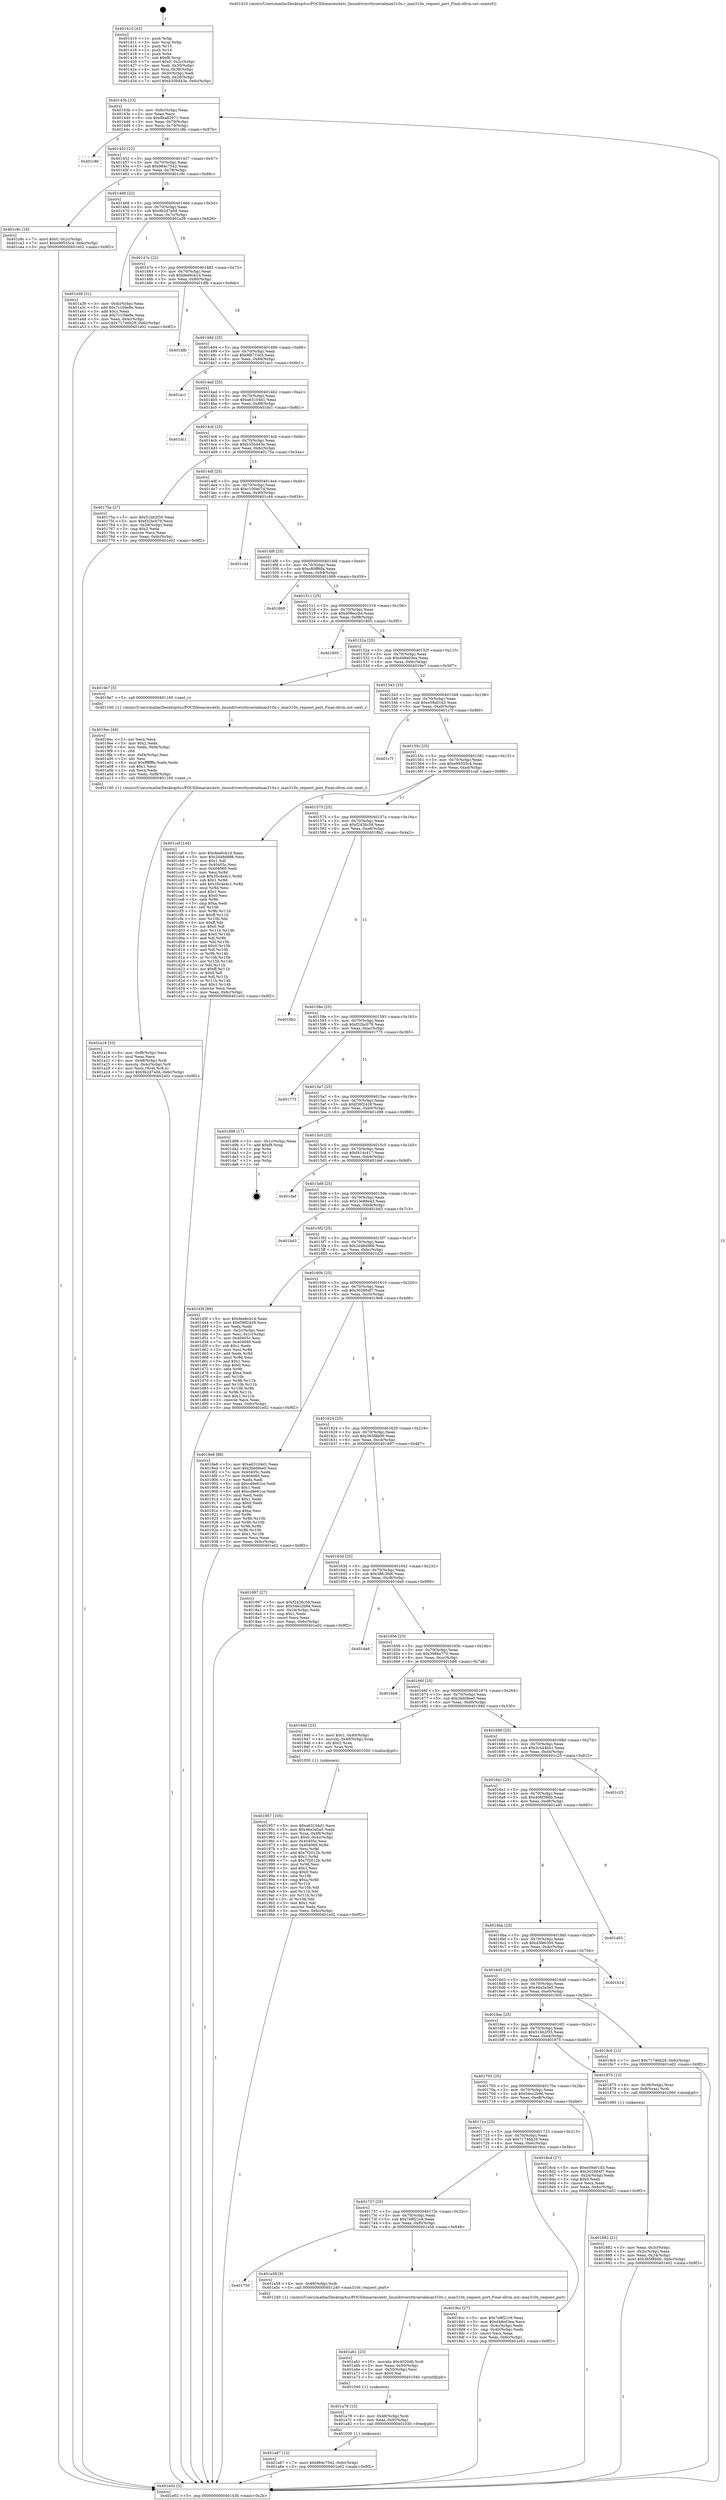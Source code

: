 digraph "0x401410" {
  label = "0x401410 (/mnt/c/Users/mathe/Desktop/tcc/POCII/binaries/extr_linuxdriversttyserialmax310x.c_max310x_request_port_Final-ollvm.out::main(0))"
  labelloc = "t"
  node[shape=record]

  Entry [label="",width=0.3,height=0.3,shape=circle,fillcolor=black,style=filled]
  "0x40143b" [label="{
     0x40143b [23]\l
     | [instrs]\l
     &nbsp;&nbsp;0x40143b \<+3\>: mov -0x6c(%rbp),%eax\l
     &nbsp;&nbsp;0x40143e \<+2\>: mov %eax,%ecx\l
     &nbsp;&nbsp;0x401440 \<+6\>: sub $0x8ba82971,%ecx\l
     &nbsp;&nbsp;0x401446 \<+3\>: mov %eax,-0x70(%rbp)\l
     &nbsp;&nbsp;0x401449 \<+3\>: mov %ecx,-0x74(%rbp)\l
     &nbsp;&nbsp;0x40144c \<+6\>: je 0000000000401c8b \<main+0x87b\>\l
  }"]
  "0x401c8b" [label="{
     0x401c8b\l
  }", style=dashed]
  "0x401452" [label="{
     0x401452 [22]\l
     | [instrs]\l
     &nbsp;&nbsp;0x401452 \<+5\>: jmp 0000000000401457 \<main+0x47\>\l
     &nbsp;&nbsp;0x401457 \<+3\>: mov -0x70(%rbp),%eax\l
     &nbsp;&nbsp;0x40145a \<+5\>: sub $0x984c7542,%eax\l
     &nbsp;&nbsp;0x40145f \<+3\>: mov %eax,-0x78(%rbp)\l
     &nbsp;&nbsp;0x401462 \<+6\>: je 0000000000401c9c \<main+0x88c\>\l
  }"]
  Exit [label="",width=0.3,height=0.3,shape=circle,fillcolor=black,style=filled,peripheries=2]
  "0x401c9c" [label="{
     0x401c9c [19]\l
     | [instrs]\l
     &nbsp;&nbsp;0x401c9c \<+7\>: movl $0x0,-0x2c(%rbp)\l
     &nbsp;&nbsp;0x401ca3 \<+7\>: movl $0xe99555c4,-0x6c(%rbp)\l
     &nbsp;&nbsp;0x401caa \<+5\>: jmp 0000000000401e02 \<main+0x9f2\>\l
  }"]
  "0x401468" [label="{
     0x401468 [22]\l
     | [instrs]\l
     &nbsp;&nbsp;0x401468 \<+5\>: jmp 000000000040146d \<main+0x5d\>\l
     &nbsp;&nbsp;0x40146d \<+3\>: mov -0x70(%rbp),%eax\l
     &nbsp;&nbsp;0x401470 \<+5\>: sub $0x9b2d7a0d,%eax\l
     &nbsp;&nbsp;0x401475 \<+3\>: mov %eax,-0x7c(%rbp)\l
     &nbsp;&nbsp;0x401478 \<+6\>: je 0000000000401a39 \<main+0x629\>\l
  }"]
  "0x401a87" [label="{
     0x401a87 [12]\l
     | [instrs]\l
     &nbsp;&nbsp;0x401a87 \<+7\>: movl $0x984c7542,-0x6c(%rbp)\l
     &nbsp;&nbsp;0x401a8e \<+5\>: jmp 0000000000401e02 \<main+0x9f2\>\l
  }"]
  "0x401a39" [label="{
     0x401a39 [31]\l
     | [instrs]\l
     &nbsp;&nbsp;0x401a39 \<+3\>: mov -0x4c(%rbp),%eax\l
     &nbsp;&nbsp;0x401a3c \<+5\>: add $0x7c10de9e,%eax\l
     &nbsp;&nbsp;0x401a41 \<+3\>: add $0x1,%eax\l
     &nbsp;&nbsp;0x401a44 \<+5\>: sub $0x7c10de9e,%eax\l
     &nbsp;&nbsp;0x401a49 \<+3\>: mov %eax,-0x4c(%rbp)\l
     &nbsp;&nbsp;0x401a4c \<+7\>: movl $0x71746b29,-0x6c(%rbp)\l
     &nbsp;&nbsp;0x401a53 \<+5\>: jmp 0000000000401e02 \<main+0x9f2\>\l
  }"]
  "0x40147e" [label="{
     0x40147e [22]\l
     | [instrs]\l
     &nbsp;&nbsp;0x40147e \<+5\>: jmp 0000000000401483 \<main+0x73\>\l
     &nbsp;&nbsp;0x401483 \<+3\>: mov -0x70(%rbp),%eax\l
     &nbsp;&nbsp;0x401486 \<+5\>: sub $0x9ee6cb1d,%eax\l
     &nbsp;&nbsp;0x40148b \<+3\>: mov %eax,-0x80(%rbp)\l
     &nbsp;&nbsp;0x40148e \<+6\>: je 0000000000401dfb \<main+0x9eb\>\l
  }"]
  "0x401a78" [label="{
     0x401a78 [15]\l
     | [instrs]\l
     &nbsp;&nbsp;0x401a78 \<+4\>: mov -0x48(%rbp),%rdi\l
     &nbsp;&nbsp;0x401a7c \<+6\>: mov %eax,-0xfc(%rbp)\l
     &nbsp;&nbsp;0x401a82 \<+5\>: call 0000000000401030 \<free@plt\>\l
     | [calls]\l
     &nbsp;&nbsp;0x401030 \{1\} (unknown)\l
  }"]
  "0x401dfb" [label="{
     0x401dfb\l
  }", style=dashed]
  "0x401494" [label="{
     0x401494 [25]\l
     | [instrs]\l
     &nbsp;&nbsp;0x401494 \<+5\>: jmp 0000000000401499 \<main+0x89\>\l
     &nbsp;&nbsp;0x401499 \<+3\>: mov -0x70(%rbp),%eax\l
     &nbsp;&nbsp;0x40149c \<+5\>: sub $0x9fb710c5,%eax\l
     &nbsp;&nbsp;0x4014a1 \<+6\>: mov %eax,-0x84(%rbp)\l
     &nbsp;&nbsp;0x4014a7 \<+6\>: je 0000000000401ac1 \<main+0x6b1\>\l
  }"]
  "0x401a61" [label="{
     0x401a61 [23]\l
     | [instrs]\l
     &nbsp;&nbsp;0x401a61 \<+10\>: movabs $0x4020d6,%rdi\l
     &nbsp;&nbsp;0x401a6b \<+3\>: mov %eax,-0x50(%rbp)\l
     &nbsp;&nbsp;0x401a6e \<+3\>: mov -0x50(%rbp),%esi\l
     &nbsp;&nbsp;0x401a71 \<+2\>: mov $0x0,%al\l
     &nbsp;&nbsp;0x401a73 \<+5\>: call 0000000000401040 \<printf@plt\>\l
     | [calls]\l
     &nbsp;&nbsp;0x401040 \{1\} (unknown)\l
  }"]
  "0x401ac1" [label="{
     0x401ac1\l
  }", style=dashed]
  "0x4014ad" [label="{
     0x4014ad [25]\l
     | [instrs]\l
     &nbsp;&nbsp;0x4014ad \<+5\>: jmp 00000000004014b2 \<main+0xa2\>\l
     &nbsp;&nbsp;0x4014b2 \<+3\>: mov -0x70(%rbp),%eax\l
     &nbsp;&nbsp;0x4014b5 \<+5\>: sub $0xa63104d1,%eax\l
     &nbsp;&nbsp;0x4014ba \<+6\>: mov %eax,-0x88(%rbp)\l
     &nbsp;&nbsp;0x4014c0 \<+6\>: je 0000000000401dc1 \<main+0x9b1\>\l
  }"]
  "0x401750" [label="{
     0x401750\l
  }", style=dashed]
  "0x401dc1" [label="{
     0x401dc1\l
  }", style=dashed]
  "0x4014c6" [label="{
     0x4014c6 [25]\l
     | [instrs]\l
     &nbsp;&nbsp;0x4014c6 \<+5\>: jmp 00000000004014cb \<main+0xbb\>\l
     &nbsp;&nbsp;0x4014cb \<+3\>: mov -0x70(%rbp),%eax\l
     &nbsp;&nbsp;0x4014ce \<+5\>: sub $0xb35b443e,%eax\l
     &nbsp;&nbsp;0x4014d3 \<+6\>: mov %eax,-0x8c(%rbp)\l
     &nbsp;&nbsp;0x4014d9 \<+6\>: je 000000000040175a \<main+0x34a\>\l
  }"]
  "0x401a58" [label="{
     0x401a58 [9]\l
     | [instrs]\l
     &nbsp;&nbsp;0x401a58 \<+4\>: mov -0x48(%rbp),%rdi\l
     &nbsp;&nbsp;0x401a5c \<+5\>: call 0000000000401240 \<max310x_request_port\>\l
     | [calls]\l
     &nbsp;&nbsp;0x401240 \{1\} (/mnt/c/Users/mathe/Desktop/tcc/POCII/binaries/extr_linuxdriversttyserialmax310x.c_max310x_request_port_Final-ollvm.out::max310x_request_port)\l
  }"]
  "0x40175a" [label="{
     0x40175a [27]\l
     | [instrs]\l
     &nbsp;&nbsp;0x40175a \<+5\>: mov $0x51bb2f35,%eax\l
     &nbsp;&nbsp;0x40175f \<+5\>: mov $0xf32bc079,%ecx\l
     &nbsp;&nbsp;0x401764 \<+3\>: mov -0x28(%rbp),%edx\l
     &nbsp;&nbsp;0x401767 \<+3\>: cmp $0x2,%edx\l
     &nbsp;&nbsp;0x40176a \<+3\>: cmovne %ecx,%eax\l
     &nbsp;&nbsp;0x40176d \<+3\>: mov %eax,-0x6c(%rbp)\l
     &nbsp;&nbsp;0x401770 \<+5\>: jmp 0000000000401e02 \<main+0x9f2\>\l
  }"]
  "0x4014df" [label="{
     0x4014df [25]\l
     | [instrs]\l
     &nbsp;&nbsp;0x4014df \<+5\>: jmp 00000000004014e4 \<main+0xd4\>\l
     &nbsp;&nbsp;0x4014e4 \<+3\>: mov -0x70(%rbp),%eax\l
     &nbsp;&nbsp;0x4014e7 \<+5\>: sub $0xc100a07d,%eax\l
     &nbsp;&nbsp;0x4014ec \<+6\>: mov %eax,-0x90(%rbp)\l
     &nbsp;&nbsp;0x4014f2 \<+6\>: je 0000000000401c44 \<main+0x834\>\l
  }"]
  "0x401e02" [label="{
     0x401e02 [5]\l
     | [instrs]\l
     &nbsp;&nbsp;0x401e02 \<+5\>: jmp 000000000040143b \<main+0x2b\>\l
  }"]
  "0x401410" [label="{
     0x401410 [43]\l
     | [instrs]\l
     &nbsp;&nbsp;0x401410 \<+1\>: push %rbp\l
     &nbsp;&nbsp;0x401411 \<+3\>: mov %rsp,%rbp\l
     &nbsp;&nbsp;0x401414 \<+2\>: push %r15\l
     &nbsp;&nbsp;0x401416 \<+2\>: push %r14\l
     &nbsp;&nbsp;0x401418 \<+1\>: push %rbx\l
     &nbsp;&nbsp;0x401419 \<+7\>: sub $0xf8,%rsp\l
     &nbsp;&nbsp;0x401420 \<+7\>: movl $0x0,-0x2c(%rbp)\l
     &nbsp;&nbsp;0x401427 \<+3\>: mov %edi,-0x30(%rbp)\l
     &nbsp;&nbsp;0x40142a \<+4\>: mov %rsi,-0x38(%rbp)\l
     &nbsp;&nbsp;0x40142e \<+3\>: mov -0x30(%rbp),%edi\l
     &nbsp;&nbsp;0x401431 \<+3\>: mov %edi,-0x28(%rbp)\l
     &nbsp;&nbsp;0x401434 \<+7\>: movl $0xb35b443e,-0x6c(%rbp)\l
  }"]
  "0x401a18" [label="{
     0x401a18 [33]\l
     | [instrs]\l
     &nbsp;&nbsp;0x401a18 \<+6\>: mov -0xf8(%rbp),%ecx\l
     &nbsp;&nbsp;0x401a1e \<+3\>: imul %eax,%ecx\l
     &nbsp;&nbsp;0x401a21 \<+4\>: mov -0x48(%rbp),%rdi\l
     &nbsp;&nbsp;0x401a25 \<+4\>: movslq -0x4c(%rbp),%r8\l
     &nbsp;&nbsp;0x401a29 \<+4\>: mov %ecx,(%rdi,%r8,4)\l
     &nbsp;&nbsp;0x401a2d \<+7\>: movl $0x9b2d7a0d,-0x6c(%rbp)\l
     &nbsp;&nbsp;0x401a34 \<+5\>: jmp 0000000000401e02 \<main+0x9f2\>\l
  }"]
  "0x401c44" [label="{
     0x401c44\l
  }", style=dashed]
  "0x4014f8" [label="{
     0x4014f8 [25]\l
     | [instrs]\l
     &nbsp;&nbsp;0x4014f8 \<+5\>: jmp 00000000004014fd \<main+0xed\>\l
     &nbsp;&nbsp;0x4014fd \<+3\>: mov -0x70(%rbp),%eax\l
     &nbsp;&nbsp;0x401500 \<+5\>: sub $0xc80ff80a,%eax\l
     &nbsp;&nbsp;0x401505 \<+6\>: mov %eax,-0x94(%rbp)\l
     &nbsp;&nbsp;0x40150b \<+6\>: je 0000000000401869 \<main+0x459\>\l
  }"]
  "0x4019ec" [label="{
     0x4019ec [44]\l
     | [instrs]\l
     &nbsp;&nbsp;0x4019ec \<+2\>: xor %ecx,%ecx\l
     &nbsp;&nbsp;0x4019ee \<+5\>: mov $0x2,%edx\l
     &nbsp;&nbsp;0x4019f3 \<+6\>: mov %edx,-0xf4(%rbp)\l
     &nbsp;&nbsp;0x4019f9 \<+1\>: cltd\l
     &nbsp;&nbsp;0x4019fa \<+6\>: mov -0xf4(%rbp),%esi\l
     &nbsp;&nbsp;0x401a00 \<+2\>: idiv %esi\l
     &nbsp;&nbsp;0x401a02 \<+6\>: imul $0xfffffffe,%edx,%edx\l
     &nbsp;&nbsp;0x401a08 \<+3\>: sub $0x1,%ecx\l
     &nbsp;&nbsp;0x401a0b \<+2\>: sub %ecx,%edx\l
     &nbsp;&nbsp;0x401a0d \<+6\>: mov %edx,-0xf8(%rbp)\l
     &nbsp;&nbsp;0x401a13 \<+5\>: call 0000000000401160 \<next_i\>\l
     | [calls]\l
     &nbsp;&nbsp;0x401160 \{1\} (/mnt/c/Users/mathe/Desktop/tcc/POCII/binaries/extr_linuxdriversttyserialmax310x.c_max310x_request_port_Final-ollvm.out::next_i)\l
  }"]
  "0x401869" [label="{
     0x401869\l
  }", style=dashed]
  "0x401511" [label="{
     0x401511 [25]\l
     | [instrs]\l
     &nbsp;&nbsp;0x401511 \<+5\>: jmp 0000000000401516 \<main+0x106\>\l
     &nbsp;&nbsp;0x401516 \<+3\>: mov -0x70(%rbp),%eax\l
     &nbsp;&nbsp;0x401519 \<+5\>: sub $0xd09eccb4,%eax\l
     &nbsp;&nbsp;0x40151e \<+6\>: mov %eax,-0x98(%rbp)\l
     &nbsp;&nbsp;0x401524 \<+6\>: je 0000000000401805 \<main+0x3f5\>\l
  }"]
  "0x401737" [label="{
     0x401737 [25]\l
     | [instrs]\l
     &nbsp;&nbsp;0x401737 \<+5\>: jmp 000000000040173c \<main+0x32c\>\l
     &nbsp;&nbsp;0x40173c \<+3\>: mov -0x70(%rbp),%eax\l
     &nbsp;&nbsp;0x40173f \<+5\>: sub $0x7e9f21c9,%eax\l
     &nbsp;&nbsp;0x401744 \<+6\>: mov %eax,-0xf0(%rbp)\l
     &nbsp;&nbsp;0x40174a \<+6\>: je 0000000000401a58 \<main+0x648\>\l
  }"]
  "0x401805" [label="{
     0x401805\l
  }", style=dashed]
  "0x40152a" [label="{
     0x40152a [25]\l
     | [instrs]\l
     &nbsp;&nbsp;0x40152a \<+5\>: jmp 000000000040152f \<main+0x11f\>\l
     &nbsp;&nbsp;0x40152f \<+3\>: mov -0x70(%rbp),%eax\l
     &nbsp;&nbsp;0x401532 \<+5\>: sub $0xd48e03ea,%eax\l
     &nbsp;&nbsp;0x401537 \<+6\>: mov %eax,-0x9c(%rbp)\l
     &nbsp;&nbsp;0x40153d \<+6\>: je 00000000004019e7 \<main+0x5d7\>\l
  }"]
  "0x4019cc" [label="{
     0x4019cc [27]\l
     | [instrs]\l
     &nbsp;&nbsp;0x4019cc \<+5\>: mov $0x7e9f21c9,%eax\l
     &nbsp;&nbsp;0x4019d1 \<+5\>: mov $0xd48e03ea,%ecx\l
     &nbsp;&nbsp;0x4019d6 \<+3\>: mov -0x4c(%rbp),%edx\l
     &nbsp;&nbsp;0x4019d9 \<+3\>: cmp -0x40(%rbp),%edx\l
     &nbsp;&nbsp;0x4019dc \<+3\>: cmovl %ecx,%eax\l
     &nbsp;&nbsp;0x4019df \<+3\>: mov %eax,-0x6c(%rbp)\l
     &nbsp;&nbsp;0x4019e2 \<+5\>: jmp 0000000000401e02 \<main+0x9f2\>\l
  }"]
  "0x4019e7" [label="{
     0x4019e7 [5]\l
     | [instrs]\l
     &nbsp;&nbsp;0x4019e7 \<+5\>: call 0000000000401160 \<next_i\>\l
     | [calls]\l
     &nbsp;&nbsp;0x401160 \{1\} (/mnt/c/Users/mathe/Desktop/tcc/POCII/binaries/extr_linuxdriversttyserialmax310x.c_max310x_request_port_Final-ollvm.out::next_i)\l
  }"]
  "0x401543" [label="{
     0x401543 [25]\l
     | [instrs]\l
     &nbsp;&nbsp;0x401543 \<+5\>: jmp 0000000000401548 \<main+0x138\>\l
     &nbsp;&nbsp;0x401548 \<+3\>: mov -0x70(%rbp),%eax\l
     &nbsp;&nbsp;0x40154b \<+5\>: sub $0xe59a01d3,%eax\l
     &nbsp;&nbsp;0x401550 \<+6\>: mov %eax,-0xa0(%rbp)\l
     &nbsp;&nbsp;0x401556 \<+6\>: je 0000000000401c7f \<main+0x86f\>\l
  }"]
  "0x401957" [label="{
     0x401957 [105]\l
     | [instrs]\l
     &nbsp;&nbsp;0x401957 \<+5\>: mov $0xa63104d1,%ecx\l
     &nbsp;&nbsp;0x40195c \<+5\>: mov $0x46a3a5a5,%edx\l
     &nbsp;&nbsp;0x401961 \<+4\>: mov %rax,-0x48(%rbp)\l
     &nbsp;&nbsp;0x401965 \<+7\>: movl $0x0,-0x4c(%rbp)\l
     &nbsp;&nbsp;0x40196c \<+7\>: mov 0x40405c,%esi\l
     &nbsp;&nbsp;0x401973 \<+8\>: mov 0x404060,%r8d\l
     &nbsp;&nbsp;0x40197b \<+3\>: mov %esi,%r9d\l
     &nbsp;&nbsp;0x40197e \<+7\>: add $0x7f2012b,%r9d\l
     &nbsp;&nbsp;0x401985 \<+4\>: sub $0x1,%r9d\l
     &nbsp;&nbsp;0x401989 \<+7\>: sub $0x7f2012b,%r9d\l
     &nbsp;&nbsp;0x401990 \<+4\>: imul %r9d,%esi\l
     &nbsp;&nbsp;0x401994 \<+3\>: and $0x1,%esi\l
     &nbsp;&nbsp;0x401997 \<+3\>: cmp $0x0,%esi\l
     &nbsp;&nbsp;0x40199a \<+4\>: sete %r10b\l
     &nbsp;&nbsp;0x40199e \<+4\>: cmp $0xa,%r8d\l
     &nbsp;&nbsp;0x4019a2 \<+4\>: setl %r11b\l
     &nbsp;&nbsp;0x4019a6 \<+3\>: mov %r10b,%bl\l
     &nbsp;&nbsp;0x4019a9 \<+3\>: and %r11b,%bl\l
     &nbsp;&nbsp;0x4019ac \<+3\>: xor %r11b,%r10b\l
     &nbsp;&nbsp;0x4019af \<+3\>: or %r10b,%bl\l
     &nbsp;&nbsp;0x4019b2 \<+3\>: test $0x1,%bl\l
     &nbsp;&nbsp;0x4019b5 \<+3\>: cmovne %edx,%ecx\l
     &nbsp;&nbsp;0x4019b8 \<+3\>: mov %ecx,-0x6c(%rbp)\l
     &nbsp;&nbsp;0x4019bb \<+5\>: jmp 0000000000401e02 \<main+0x9f2\>\l
  }"]
  "0x401c7f" [label="{
     0x401c7f\l
  }", style=dashed]
  "0x40155c" [label="{
     0x40155c [25]\l
     | [instrs]\l
     &nbsp;&nbsp;0x40155c \<+5\>: jmp 0000000000401561 \<main+0x151\>\l
     &nbsp;&nbsp;0x401561 \<+3\>: mov -0x70(%rbp),%eax\l
     &nbsp;&nbsp;0x401564 \<+5\>: sub $0xe99555c4,%eax\l
     &nbsp;&nbsp;0x401569 \<+6\>: mov %eax,-0xa4(%rbp)\l
     &nbsp;&nbsp;0x40156f \<+6\>: je 0000000000401caf \<main+0x89f\>\l
  }"]
  "0x40171e" [label="{
     0x40171e [25]\l
     | [instrs]\l
     &nbsp;&nbsp;0x40171e \<+5\>: jmp 0000000000401723 \<main+0x313\>\l
     &nbsp;&nbsp;0x401723 \<+3\>: mov -0x70(%rbp),%eax\l
     &nbsp;&nbsp;0x401726 \<+5\>: sub $0x71746b29,%eax\l
     &nbsp;&nbsp;0x40172b \<+6\>: mov %eax,-0xec(%rbp)\l
     &nbsp;&nbsp;0x401731 \<+6\>: je 00000000004019cc \<main+0x5bc\>\l
  }"]
  "0x401caf" [label="{
     0x401caf [144]\l
     | [instrs]\l
     &nbsp;&nbsp;0x401caf \<+5\>: mov $0x9ee6cb1d,%eax\l
     &nbsp;&nbsp;0x401cb4 \<+5\>: mov $0x2d48d986,%ecx\l
     &nbsp;&nbsp;0x401cb9 \<+2\>: mov $0x1,%dl\l
     &nbsp;&nbsp;0x401cbb \<+7\>: mov 0x40405c,%esi\l
     &nbsp;&nbsp;0x401cc2 \<+7\>: mov 0x404060,%edi\l
     &nbsp;&nbsp;0x401cc9 \<+3\>: mov %esi,%r8d\l
     &nbsp;&nbsp;0x401ccc \<+7\>: sub $0x35c4e4c1,%r8d\l
     &nbsp;&nbsp;0x401cd3 \<+4\>: sub $0x1,%r8d\l
     &nbsp;&nbsp;0x401cd7 \<+7\>: add $0x35c4e4c1,%r8d\l
     &nbsp;&nbsp;0x401cde \<+4\>: imul %r8d,%esi\l
     &nbsp;&nbsp;0x401ce2 \<+3\>: and $0x1,%esi\l
     &nbsp;&nbsp;0x401ce5 \<+3\>: cmp $0x0,%esi\l
     &nbsp;&nbsp;0x401ce8 \<+4\>: sete %r9b\l
     &nbsp;&nbsp;0x401cec \<+3\>: cmp $0xa,%edi\l
     &nbsp;&nbsp;0x401cef \<+4\>: setl %r10b\l
     &nbsp;&nbsp;0x401cf3 \<+3\>: mov %r9b,%r11b\l
     &nbsp;&nbsp;0x401cf6 \<+4\>: xor $0xff,%r11b\l
     &nbsp;&nbsp;0x401cfa \<+3\>: mov %r10b,%bl\l
     &nbsp;&nbsp;0x401cfd \<+3\>: xor $0xff,%bl\l
     &nbsp;&nbsp;0x401d00 \<+3\>: xor $0x0,%dl\l
     &nbsp;&nbsp;0x401d03 \<+3\>: mov %r11b,%r14b\l
     &nbsp;&nbsp;0x401d06 \<+4\>: and $0x0,%r14b\l
     &nbsp;&nbsp;0x401d0a \<+3\>: and %dl,%r9b\l
     &nbsp;&nbsp;0x401d0d \<+3\>: mov %bl,%r15b\l
     &nbsp;&nbsp;0x401d10 \<+4\>: and $0x0,%r15b\l
     &nbsp;&nbsp;0x401d14 \<+3\>: and %dl,%r10b\l
     &nbsp;&nbsp;0x401d17 \<+3\>: or %r9b,%r14b\l
     &nbsp;&nbsp;0x401d1a \<+3\>: or %r10b,%r15b\l
     &nbsp;&nbsp;0x401d1d \<+3\>: xor %r15b,%r14b\l
     &nbsp;&nbsp;0x401d20 \<+3\>: or %bl,%r11b\l
     &nbsp;&nbsp;0x401d23 \<+4\>: xor $0xff,%r11b\l
     &nbsp;&nbsp;0x401d27 \<+3\>: or $0x0,%dl\l
     &nbsp;&nbsp;0x401d2a \<+3\>: and %dl,%r11b\l
     &nbsp;&nbsp;0x401d2d \<+3\>: or %r11b,%r14b\l
     &nbsp;&nbsp;0x401d30 \<+4\>: test $0x1,%r14b\l
     &nbsp;&nbsp;0x401d34 \<+3\>: cmovne %ecx,%eax\l
     &nbsp;&nbsp;0x401d37 \<+3\>: mov %eax,-0x6c(%rbp)\l
     &nbsp;&nbsp;0x401d3a \<+5\>: jmp 0000000000401e02 \<main+0x9f2\>\l
  }"]
  "0x401575" [label="{
     0x401575 [25]\l
     | [instrs]\l
     &nbsp;&nbsp;0x401575 \<+5\>: jmp 000000000040157a \<main+0x16a\>\l
     &nbsp;&nbsp;0x40157a \<+3\>: mov -0x70(%rbp),%eax\l
     &nbsp;&nbsp;0x40157d \<+5\>: sub $0xf2426c58,%eax\l
     &nbsp;&nbsp;0x401582 \<+6\>: mov %eax,-0xa8(%rbp)\l
     &nbsp;&nbsp;0x401588 \<+6\>: je 00000000004018b2 \<main+0x4a2\>\l
  }"]
  "0x4018cd" [label="{
     0x4018cd [27]\l
     | [instrs]\l
     &nbsp;&nbsp;0x4018cd \<+5\>: mov $0xe59a01d3,%eax\l
     &nbsp;&nbsp;0x4018d2 \<+5\>: mov $0x302684f7,%ecx\l
     &nbsp;&nbsp;0x4018d7 \<+3\>: mov -0x24(%rbp),%edx\l
     &nbsp;&nbsp;0x4018da \<+3\>: cmp $0x0,%edx\l
     &nbsp;&nbsp;0x4018dd \<+3\>: cmove %ecx,%eax\l
     &nbsp;&nbsp;0x4018e0 \<+3\>: mov %eax,-0x6c(%rbp)\l
     &nbsp;&nbsp;0x4018e3 \<+5\>: jmp 0000000000401e02 \<main+0x9f2\>\l
  }"]
  "0x4018b2" [label="{
     0x4018b2\l
  }", style=dashed]
  "0x40158e" [label="{
     0x40158e [25]\l
     | [instrs]\l
     &nbsp;&nbsp;0x40158e \<+5\>: jmp 0000000000401593 \<main+0x183\>\l
     &nbsp;&nbsp;0x401593 \<+3\>: mov -0x70(%rbp),%eax\l
     &nbsp;&nbsp;0x401596 \<+5\>: sub $0xf32bc079,%eax\l
     &nbsp;&nbsp;0x40159b \<+6\>: mov %eax,-0xac(%rbp)\l
     &nbsp;&nbsp;0x4015a1 \<+6\>: je 0000000000401775 \<main+0x365\>\l
  }"]
  "0x401882" [label="{
     0x401882 [21]\l
     | [instrs]\l
     &nbsp;&nbsp;0x401882 \<+3\>: mov %eax,-0x3c(%rbp)\l
     &nbsp;&nbsp;0x401885 \<+3\>: mov -0x3c(%rbp),%eax\l
     &nbsp;&nbsp;0x401888 \<+3\>: mov %eax,-0x24(%rbp)\l
     &nbsp;&nbsp;0x40188b \<+7\>: movl $0x365f8b00,-0x6c(%rbp)\l
     &nbsp;&nbsp;0x401892 \<+5\>: jmp 0000000000401e02 \<main+0x9f2\>\l
  }"]
  "0x401775" [label="{
     0x401775\l
  }", style=dashed]
  "0x4015a7" [label="{
     0x4015a7 [25]\l
     | [instrs]\l
     &nbsp;&nbsp;0x4015a7 \<+5\>: jmp 00000000004015ac \<main+0x19c\>\l
     &nbsp;&nbsp;0x4015ac \<+3\>: mov -0x70(%rbp),%eax\l
     &nbsp;&nbsp;0x4015af \<+5\>: sub $0xf36f2428,%eax\l
     &nbsp;&nbsp;0x4015b4 \<+6\>: mov %eax,-0xb0(%rbp)\l
     &nbsp;&nbsp;0x4015ba \<+6\>: je 0000000000401d98 \<main+0x988\>\l
  }"]
  "0x401705" [label="{
     0x401705 [25]\l
     | [instrs]\l
     &nbsp;&nbsp;0x401705 \<+5\>: jmp 000000000040170a \<main+0x2fa\>\l
     &nbsp;&nbsp;0x40170a \<+3\>: mov -0x70(%rbp),%eax\l
     &nbsp;&nbsp;0x40170d \<+5\>: sub $0x54ec2b9d,%eax\l
     &nbsp;&nbsp;0x401712 \<+6\>: mov %eax,-0xe8(%rbp)\l
     &nbsp;&nbsp;0x401718 \<+6\>: je 00000000004018cd \<main+0x4bd\>\l
  }"]
  "0x401d98" [label="{
     0x401d98 [17]\l
     | [instrs]\l
     &nbsp;&nbsp;0x401d98 \<+3\>: mov -0x1c(%rbp),%eax\l
     &nbsp;&nbsp;0x401d9b \<+7\>: add $0xf8,%rsp\l
     &nbsp;&nbsp;0x401da2 \<+1\>: pop %rbx\l
     &nbsp;&nbsp;0x401da3 \<+2\>: pop %r14\l
     &nbsp;&nbsp;0x401da5 \<+2\>: pop %r15\l
     &nbsp;&nbsp;0x401da7 \<+1\>: pop %rbp\l
     &nbsp;&nbsp;0x401da8 \<+1\>: ret\l
  }"]
  "0x4015c0" [label="{
     0x4015c0 [25]\l
     | [instrs]\l
     &nbsp;&nbsp;0x4015c0 \<+5\>: jmp 00000000004015c5 \<main+0x1b5\>\l
     &nbsp;&nbsp;0x4015c5 \<+3\>: mov -0x70(%rbp),%eax\l
     &nbsp;&nbsp;0x4015c8 \<+5\>: sub $0xf414c417,%eax\l
     &nbsp;&nbsp;0x4015cd \<+6\>: mov %eax,-0xb4(%rbp)\l
     &nbsp;&nbsp;0x4015d3 \<+6\>: je 0000000000401def \<main+0x9df\>\l
  }"]
  "0x401875" [label="{
     0x401875 [13]\l
     | [instrs]\l
     &nbsp;&nbsp;0x401875 \<+4\>: mov -0x38(%rbp),%rax\l
     &nbsp;&nbsp;0x401879 \<+4\>: mov 0x8(%rax),%rdi\l
     &nbsp;&nbsp;0x40187d \<+5\>: call 0000000000401060 \<atoi@plt\>\l
     | [calls]\l
     &nbsp;&nbsp;0x401060 \{1\} (unknown)\l
  }"]
  "0x401def" [label="{
     0x401def\l
  }", style=dashed]
  "0x4015d9" [label="{
     0x4015d9 [25]\l
     | [instrs]\l
     &nbsp;&nbsp;0x4015d9 \<+5\>: jmp 00000000004015de \<main+0x1ce\>\l
     &nbsp;&nbsp;0x4015de \<+3\>: mov -0x70(%rbp),%eax\l
     &nbsp;&nbsp;0x4015e1 \<+5\>: sub $0x13e88e43,%eax\l
     &nbsp;&nbsp;0x4015e6 \<+6\>: mov %eax,-0xb8(%rbp)\l
     &nbsp;&nbsp;0x4015ec \<+6\>: je 0000000000401bd3 \<main+0x7c3\>\l
  }"]
  "0x4016ec" [label="{
     0x4016ec [25]\l
     | [instrs]\l
     &nbsp;&nbsp;0x4016ec \<+5\>: jmp 00000000004016f1 \<main+0x2e1\>\l
     &nbsp;&nbsp;0x4016f1 \<+3\>: mov -0x70(%rbp),%eax\l
     &nbsp;&nbsp;0x4016f4 \<+5\>: sub $0x51bb2f35,%eax\l
     &nbsp;&nbsp;0x4016f9 \<+6\>: mov %eax,-0xe4(%rbp)\l
     &nbsp;&nbsp;0x4016ff \<+6\>: je 0000000000401875 \<main+0x465\>\l
  }"]
  "0x401bd3" [label="{
     0x401bd3\l
  }", style=dashed]
  "0x4015f2" [label="{
     0x4015f2 [25]\l
     | [instrs]\l
     &nbsp;&nbsp;0x4015f2 \<+5\>: jmp 00000000004015f7 \<main+0x1e7\>\l
     &nbsp;&nbsp;0x4015f7 \<+3\>: mov -0x70(%rbp),%eax\l
     &nbsp;&nbsp;0x4015fa \<+5\>: sub $0x2d48d986,%eax\l
     &nbsp;&nbsp;0x4015ff \<+6\>: mov %eax,-0xbc(%rbp)\l
     &nbsp;&nbsp;0x401605 \<+6\>: je 0000000000401d3f \<main+0x92f\>\l
  }"]
  "0x4019c0" [label="{
     0x4019c0 [12]\l
     | [instrs]\l
     &nbsp;&nbsp;0x4019c0 \<+7\>: movl $0x71746b29,-0x6c(%rbp)\l
     &nbsp;&nbsp;0x4019c7 \<+5\>: jmp 0000000000401e02 \<main+0x9f2\>\l
  }"]
  "0x401d3f" [label="{
     0x401d3f [89]\l
     | [instrs]\l
     &nbsp;&nbsp;0x401d3f \<+5\>: mov $0x9ee6cb1d,%eax\l
     &nbsp;&nbsp;0x401d44 \<+5\>: mov $0xf36f2428,%ecx\l
     &nbsp;&nbsp;0x401d49 \<+2\>: xor %edx,%edx\l
     &nbsp;&nbsp;0x401d4b \<+3\>: mov -0x2c(%rbp),%esi\l
     &nbsp;&nbsp;0x401d4e \<+3\>: mov %esi,-0x1c(%rbp)\l
     &nbsp;&nbsp;0x401d51 \<+7\>: mov 0x40405c,%esi\l
     &nbsp;&nbsp;0x401d58 \<+7\>: mov 0x404060,%edi\l
     &nbsp;&nbsp;0x401d5f \<+3\>: sub $0x1,%edx\l
     &nbsp;&nbsp;0x401d62 \<+3\>: mov %esi,%r8d\l
     &nbsp;&nbsp;0x401d65 \<+3\>: add %edx,%r8d\l
     &nbsp;&nbsp;0x401d68 \<+4\>: imul %r8d,%esi\l
     &nbsp;&nbsp;0x401d6c \<+3\>: and $0x1,%esi\l
     &nbsp;&nbsp;0x401d6f \<+3\>: cmp $0x0,%esi\l
     &nbsp;&nbsp;0x401d72 \<+4\>: sete %r9b\l
     &nbsp;&nbsp;0x401d76 \<+3\>: cmp $0xa,%edi\l
     &nbsp;&nbsp;0x401d79 \<+4\>: setl %r10b\l
     &nbsp;&nbsp;0x401d7d \<+3\>: mov %r9b,%r11b\l
     &nbsp;&nbsp;0x401d80 \<+3\>: and %r10b,%r11b\l
     &nbsp;&nbsp;0x401d83 \<+3\>: xor %r10b,%r9b\l
     &nbsp;&nbsp;0x401d86 \<+3\>: or %r9b,%r11b\l
     &nbsp;&nbsp;0x401d89 \<+4\>: test $0x1,%r11b\l
     &nbsp;&nbsp;0x401d8d \<+3\>: cmovne %ecx,%eax\l
     &nbsp;&nbsp;0x401d90 \<+3\>: mov %eax,-0x6c(%rbp)\l
     &nbsp;&nbsp;0x401d93 \<+5\>: jmp 0000000000401e02 \<main+0x9f2\>\l
  }"]
  "0x40160b" [label="{
     0x40160b [25]\l
     | [instrs]\l
     &nbsp;&nbsp;0x40160b \<+5\>: jmp 0000000000401610 \<main+0x200\>\l
     &nbsp;&nbsp;0x401610 \<+3\>: mov -0x70(%rbp),%eax\l
     &nbsp;&nbsp;0x401613 \<+5\>: sub $0x302684f7,%eax\l
     &nbsp;&nbsp;0x401618 \<+6\>: mov %eax,-0xc0(%rbp)\l
     &nbsp;&nbsp;0x40161e \<+6\>: je 00000000004018e8 \<main+0x4d8\>\l
  }"]
  "0x4016d3" [label="{
     0x4016d3 [25]\l
     | [instrs]\l
     &nbsp;&nbsp;0x4016d3 \<+5\>: jmp 00000000004016d8 \<main+0x2c8\>\l
     &nbsp;&nbsp;0x4016d8 \<+3\>: mov -0x70(%rbp),%eax\l
     &nbsp;&nbsp;0x4016db \<+5\>: sub $0x46a3a5a5,%eax\l
     &nbsp;&nbsp;0x4016e0 \<+6\>: mov %eax,-0xe0(%rbp)\l
     &nbsp;&nbsp;0x4016e6 \<+6\>: je 00000000004019c0 \<main+0x5b0\>\l
  }"]
  "0x4018e8" [label="{
     0x4018e8 [88]\l
     | [instrs]\l
     &nbsp;&nbsp;0x4018e8 \<+5\>: mov $0xa63104d1,%eax\l
     &nbsp;&nbsp;0x4018ed \<+5\>: mov $0x3bb0fee0,%ecx\l
     &nbsp;&nbsp;0x4018f2 \<+7\>: mov 0x40405c,%edx\l
     &nbsp;&nbsp;0x4018f9 \<+7\>: mov 0x404060,%esi\l
     &nbsp;&nbsp;0x401900 \<+2\>: mov %edx,%edi\l
     &nbsp;&nbsp;0x401902 \<+6\>: sub $0xcd9e61ce,%edi\l
     &nbsp;&nbsp;0x401908 \<+3\>: sub $0x1,%edi\l
     &nbsp;&nbsp;0x40190b \<+6\>: add $0xcd9e61ce,%edi\l
     &nbsp;&nbsp;0x401911 \<+3\>: imul %edi,%edx\l
     &nbsp;&nbsp;0x401914 \<+3\>: and $0x1,%edx\l
     &nbsp;&nbsp;0x401917 \<+3\>: cmp $0x0,%edx\l
     &nbsp;&nbsp;0x40191a \<+4\>: sete %r8b\l
     &nbsp;&nbsp;0x40191e \<+3\>: cmp $0xa,%esi\l
     &nbsp;&nbsp;0x401921 \<+4\>: setl %r9b\l
     &nbsp;&nbsp;0x401925 \<+3\>: mov %r8b,%r10b\l
     &nbsp;&nbsp;0x401928 \<+3\>: and %r9b,%r10b\l
     &nbsp;&nbsp;0x40192b \<+3\>: xor %r9b,%r8b\l
     &nbsp;&nbsp;0x40192e \<+3\>: or %r8b,%r10b\l
     &nbsp;&nbsp;0x401931 \<+4\>: test $0x1,%r10b\l
     &nbsp;&nbsp;0x401935 \<+3\>: cmovne %ecx,%eax\l
     &nbsp;&nbsp;0x401938 \<+3\>: mov %eax,-0x6c(%rbp)\l
     &nbsp;&nbsp;0x40193b \<+5\>: jmp 0000000000401e02 \<main+0x9f2\>\l
  }"]
  "0x401624" [label="{
     0x401624 [25]\l
     | [instrs]\l
     &nbsp;&nbsp;0x401624 \<+5\>: jmp 0000000000401629 \<main+0x219\>\l
     &nbsp;&nbsp;0x401629 \<+3\>: mov -0x70(%rbp),%eax\l
     &nbsp;&nbsp;0x40162c \<+5\>: sub $0x365f8b00,%eax\l
     &nbsp;&nbsp;0x401631 \<+6\>: mov %eax,-0xc4(%rbp)\l
     &nbsp;&nbsp;0x401637 \<+6\>: je 0000000000401897 \<main+0x487\>\l
  }"]
  "0x401b14" [label="{
     0x401b14\l
  }", style=dashed]
  "0x401897" [label="{
     0x401897 [27]\l
     | [instrs]\l
     &nbsp;&nbsp;0x401897 \<+5\>: mov $0xf2426c58,%eax\l
     &nbsp;&nbsp;0x40189c \<+5\>: mov $0x54ec2b9d,%ecx\l
     &nbsp;&nbsp;0x4018a1 \<+3\>: mov -0x24(%rbp),%edx\l
     &nbsp;&nbsp;0x4018a4 \<+3\>: cmp $0x1,%edx\l
     &nbsp;&nbsp;0x4018a7 \<+3\>: cmovl %ecx,%eax\l
     &nbsp;&nbsp;0x4018aa \<+3\>: mov %eax,-0x6c(%rbp)\l
     &nbsp;&nbsp;0x4018ad \<+5\>: jmp 0000000000401e02 \<main+0x9f2\>\l
  }"]
  "0x40163d" [label="{
     0x40163d [25]\l
     | [instrs]\l
     &nbsp;&nbsp;0x40163d \<+5\>: jmp 0000000000401642 \<main+0x232\>\l
     &nbsp;&nbsp;0x401642 \<+3\>: mov -0x70(%rbp),%eax\l
     &nbsp;&nbsp;0x401645 \<+5\>: sub $0x38fc3fd6,%eax\l
     &nbsp;&nbsp;0x40164a \<+6\>: mov %eax,-0xc8(%rbp)\l
     &nbsp;&nbsp;0x401650 \<+6\>: je 0000000000401da9 \<main+0x999\>\l
  }"]
  "0x4016ba" [label="{
     0x4016ba [25]\l
     | [instrs]\l
     &nbsp;&nbsp;0x4016ba \<+5\>: jmp 00000000004016bf \<main+0x2af\>\l
     &nbsp;&nbsp;0x4016bf \<+3\>: mov -0x70(%rbp),%eax\l
     &nbsp;&nbsp;0x4016c2 \<+5\>: sub $0x43fe6309,%eax\l
     &nbsp;&nbsp;0x4016c7 \<+6\>: mov %eax,-0xdc(%rbp)\l
     &nbsp;&nbsp;0x4016cd \<+6\>: je 0000000000401b14 \<main+0x704\>\l
  }"]
  "0x401da9" [label="{
     0x401da9\l
  }", style=dashed]
  "0x401656" [label="{
     0x401656 [25]\l
     | [instrs]\l
     &nbsp;&nbsp;0x401656 \<+5\>: jmp 000000000040165b \<main+0x24b\>\l
     &nbsp;&nbsp;0x40165b \<+3\>: mov -0x70(%rbp),%eax\l
     &nbsp;&nbsp;0x40165e \<+5\>: sub $0x3986a770,%eax\l
     &nbsp;&nbsp;0x401663 \<+6\>: mov %eax,-0xcc(%rbp)\l
     &nbsp;&nbsp;0x401669 \<+6\>: je 0000000000401bb8 \<main+0x7a8\>\l
  }"]
  "0x401a93" [label="{
     0x401a93\l
  }", style=dashed]
  "0x401bb8" [label="{
     0x401bb8\l
  }", style=dashed]
  "0x40166f" [label="{
     0x40166f [25]\l
     | [instrs]\l
     &nbsp;&nbsp;0x40166f \<+5\>: jmp 0000000000401674 \<main+0x264\>\l
     &nbsp;&nbsp;0x401674 \<+3\>: mov -0x70(%rbp),%eax\l
     &nbsp;&nbsp;0x401677 \<+5\>: sub $0x3bb0fee0,%eax\l
     &nbsp;&nbsp;0x40167c \<+6\>: mov %eax,-0xd0(%rbp)\l
     &nbsp;&nbsp;0x401682 \<+6\>: je 0000000000401940 \<main+0x530\>\l
  }"]
  "0x4016a1" [label="{
     0x4016a1 [25]\l
     | [instrs]\l
     &nbsp;&nbsp;0x4016a1 \<+5\>: jmp 00000000004016a6 \<main+0x296\>\l
     &nbsp;&nbsp;0x4016a6 \<+3\>: mov -0x70(%rbp),%eax\l
     &nbsp;&nbsp;0x4016a9 \<+5\>: sub $0x406f366b,%eax\l
     &nbsp;&nbsp;0x4016ae \<+6\>: mov %eax,-0xd8(%rbp)\l
     &nbsp;&nbsp;0x4016b4 \<+6\>: je 0000000000401a93 \<main+0x683\>\l
  }"]
  "0x401940" [label="{
     0x401940 [23]\l
     | [instrs]\l
     &nbsp;&nbsp;0x401940 \<+7\>: movl $0x1,-0x40(%rbp)\l
     &nbsp;&nbsp;0x401947 \<+4\>: movslq -0x40(%rbp),%rax\l
     &nbsp;&nbsp;0x40194b \<+4\>: shl $0x2,%rax\l
     &nbsp;&nbsp;0x40194f \<+3\>: mov %rax,%rdi\l
     &nbsp;&nbsp;0x401952 \<+5\>: call 0000000000401050 \<malloc@plt\>\l
     | [calls]\l
     &nbsp;&nbsp;0x401050 \{1\} (unknown)\l
  }"]
  "0x401688" [label="{
     0x401688 [25]\l
     | [instrs]\l
     &nbsp;&nbsp;0x401688 \<+5\>: jmp 000000000040168d \<main+0x27d\>\l
     &nbsp;&nbsp;0x40168d \<+3\>: mov -0x70(%rbp),%eax\l
     &nbsp;&nbsp;0x401690 \<+5\>: sub $0x3c444b41,%eax\l
     &nbsp;&nbsp;0x401695 \<+6\>: mov %eax,-0xd4(%rbp)\l
     &nbsp;&nbsp;0x40169b \<+6\>: je 0000000000401c25 \<main+0x815\>\l
  }"]
  "0x401c25" [label="{
     0x401c25\l
  }", style=dashed]
  Entry -> "0x401410" [label=" 1"]
  "0x40143b" -> "0x401c8b" [label=" 0"]
  "0x40143b" -> "0x401452" [label=" 16"]
  "0x401d98" -> Exit [label=" 1"]
  "0x401452" -> "0x401c9c" [label=" 1"]
  "0x401452" -> "0x401468" [label=" 15"]
  "0x401d3f" -> "0x401e02" [label=" 1"]
  "0x401468" -> "0x401a39" [label=" 1"]
  "0x401468" -> "0x40147e" [label=" 14"]
  "0x401caf" -> "0x401e02" [label=" 1"]
  "0x40147e" -> "0x401dfb" [label=" 0"]
  "0x40147e" -> "0x401494" [label=" 14"]
  "0x401c9c" -> "0x401e02" [label=" 1"]
  "0x401494" -> "0x401ac1" [label=" 0"]
  "0x401494" -> "0x4014ad" [label=" 14"]
  "0x401a87" -> "0x401e02" [label=" 1"]
  "0x4014ad" -> "0x401dc1" [label=" 0"]
  "0x4014ad" -> "0x4014c6" [label=" 14"]
  "0x401a78" -> "0x401a87" [label=" 1"]
  "0x4014c6" -> "0x40175a" [label=" 1"]
  "0x4014c6" -> "0x4014df" [label=" 13"]
  "0x40175a" -> "0x401e02" [label=" 1"]
  "0x401410" -> "0x40143b" [label=" 1"]
  "0x401e02" -> "0x40143b" [label=" 15"]
  "0x401a61" -> "0x401a78" [label=" 1"]
  "0x4014df" -> "0x401c44" [label=" 0"]
  "0x4014df" -> "0x4014f8" [label=" 13"]
  "0x401737" -> "0x401750" [label=" 0"]
  "0x4014f8" -> "0x401869" [label=" 0"]
  "0x4014f8" -> "0x401511" [label=" 13"]
  "0x401737" -> "0x401a58" [label=" 1"]
  "0x401511" -> "0x401805" [label=" 0"]
  "0x401511" -> "0x40152a" [label=" 13"]
  "0x401a58" -> "0x401a61" [label=" 1"]
  "0x40152a" -> "0x4019e7" [label=" 1"]
  "0x40152a" -> "0x401543" [label=" 12"]
  "0x401a39" -> "0x401e02" [label=" 1"]
  "0x401543" -> "0x401c7f" [label=" 0"]
  "0x401543" -> "0x40155c" [label=" 12"]
  "0x4019ec" -> "0x401a18" [label=" 1"]
  "0x40155c" -> "0x401caf" [label=" 1"]
  "0x40155c" -> "0x401575" [label=" 11"]
  "0x4019e7" -> "0x4019ec" [label=" 1"]
  "0x401575" -> "0x4018b2" [label=" 0"]
  "0x401575" -> "0x40158e" [label=" 11"]
  "0x4019cc" -> "0x401e02" [label=" 2"]
  "0x40158e" -> "0x401775" [label=" 0"]
  "0x40158e" -> "0x4015a7" [label=" 11"]
  "0x40171e" -> "0x4019cc" [label=" 2"]
  "0x4015a7" -> "0x401d98" [label=" 1"]
  "0x4015a7" -> "0x4015c0" [label=" 10"]
  "0x401a18" -> "0x401e02" [label=" 1"]
  "0x4015c0" -> "0x401def" [label=" 0"]
  "0x4015c0" -> "0x4015d9" [label=" 10"]
  "0x4019c0" -> "0x401e02" [label=" 1"]
  "0x4015d9" -> "0x401bd3" [label=" 0"]
  "0x4015d9" -> "0x4015f2" [label=" 10"]
  "0x401940" -> "0x401957" [label=" 1"]
  "0x4015f2" -> "0x401d3f" [label=" 1"]
  "0x4015f2" -> "0x40160b" [label=" 9"]
  "0x4018e8" -> "0x401e02" [label=" 1"]
  "0x40160b" -> "0x4018e8" [label=" 1"]
  "0x40160b" -> "0x401624" [label=" 8"]
  "0x401705" -> "0x40171e" [label=" 3"]
  "0x401624" -> "0x401897" [label=" 1"]
  "0x401624" -> "0x40163d" [label=" 7"]
  "0x401705" -> "0x4018cd" [label=" 1"]
  "0x40163d" -> "0x401da9" [label=" 0"]
  "0x40163d" -> "0x401656" [label=" 7"]
  "0x401897" -> "0x401e02" [label=" 1"]
  "0x401656" -> "0x401bb8" [label=" 0"]
  "0x401656" -> "0x40166f" [label=" 7"]
  "0x401882" -> "0x401e02" [label=" 1"]
  "0x40166f" -> "0x401940" [label=" 1"]
  "0x40166f" -> "0x401688" [label=" 6"]
  "0x4016ec" -> "0x401705" [label=" 4"]
  "0x401688" -> "0x401c25" [label=" 0"]
  "0x401688" -> "0x4016a1" [label=" 6"]
  "0x401875" -> "0x401882" [label=" 1"]
  "0x4016a1" -> "0x401a93" [label=" 0"]
  "0x4016a1" -> "0x4016ba" [label=" 6"]
  "0x40171e" -> "0x401737" [label=" 1"]
  "0x4016ba" -> "0x401b14" [label=" 0"]
  "0x4016ba" -> "0x4016d3" [label=" 6"]
  "0x4018cd" -> "0x401e02" [label=" 1"]
  "0x4016d3" -> "0x4019c0" [label=" 1"]
  "0x4016d3" -> "0x4016ec" [label=" 5"]
  "0x401957" -> "0x401e02" [label=" 1"]
  "0x4016ec" -> "0x401875" [label=" 1"]
}
